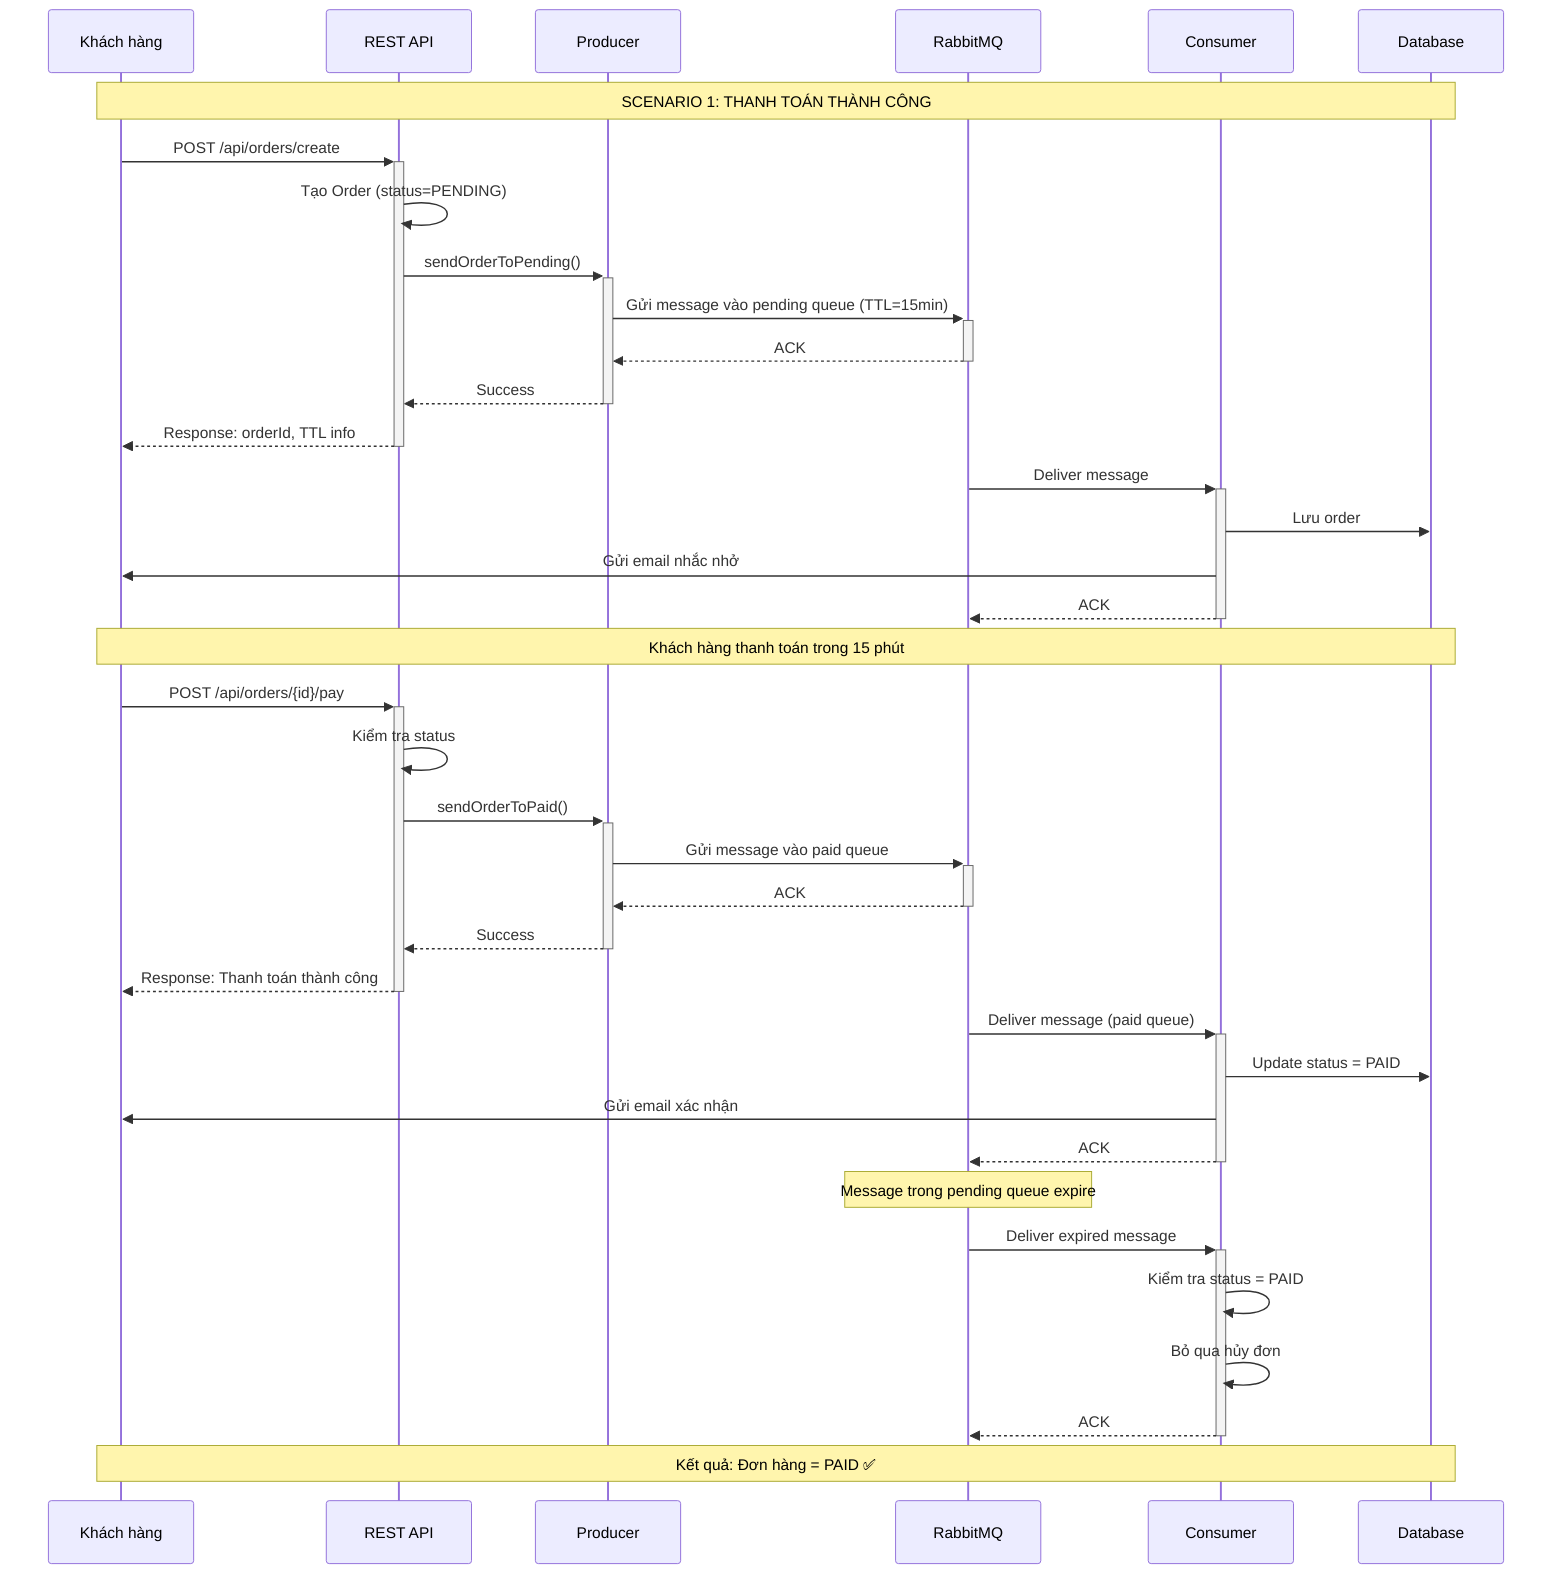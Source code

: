 sequenceDiagram
    participant C as Khách hàng
    participant API as REST API
    participant P as Producer
    participant Q as RabbitMQ
    participant CON as Consumer
    participant DB as Database
    
    Note over C,DB: SCENARIO 1: THANH TOÁN THÀNH CÔNG
    
    C->>+API: POST /api/orders/create
    API->>API: Tạo Order (status=PENDING)
    API->>+P: sendOrderToPending()
    P->>+Q: Gửi message vào pending queue (TTL=15min)
    Q-->>-P: ACK
    P-->>-API: Success
    API-->>-C: Response: orderId, TTL info
    
    Q->>+CON: Deliver message
    CON->>DB: Lưu order
    CON->>C: Gửi email nhắc nhở
    CON-->>-Q: ACK
    
    Note over C,DB: Khách hàng thanh toán trong 15 phút
    
    C->>+API: POST /api/orders/{id}/pay
    API->>API: Kiểm tra status
    API->>+P: sendOrderToPaid()
    P->>+Q: Gửi message vào paid queue
    Q-->>-P: ACK
    P-->>-API: Success
    API-->>-C: Response: Thanh toán thành công
    
    Q->>+CON: Deliver message (paid queue)
    CON->>DB: Update status = PAID
    CON->>C: Gửi email xác nhận
    CON-->>-Q: ACK
    
    Note over Q: Message trong pending queue expire
    Q->>+CON: Deliver expired message
    CON->>CON: Kiểm tra status = PAID
    CON->>CON: Bỏ qua hủy đơn
    CON-->>-Q: ACK
    
    Note over C,DB: Kết quả: Đơn hàng = PAID ✅
